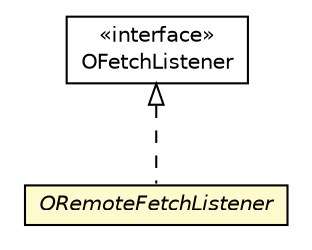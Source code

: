 #!/usr/local/bin/dot
#
# Class diagram 
# Generated by UMLGraph version R5_6-24-gf6e263 (http://www.umlgraph.org/)
#

digraph G {
	edge [fontname="Helvetica",fontsize=10,labelfontname="Helvetica",labelfontsize=10];
	node [fontname="Helvetica",fontsize=10,shape=plaintext];
	nodesep=0.25;
	ranksep=0.5;
	// com.orientechnologies.orient.core.fetch.OFetchListener
	c5508599 [label=<<table title="com.orientechnologies.orient.core.fetch.OFetchListener" border="0" cellborder="1" cellspacing="0" cellpadding="2" port="p" href="../OFetchListener.html">
		<tr><td><table border="0" cellspacing="0" cellpadding="1">
<tr><td align="center" balign="center"> &#171;interface&#187; </td></tr>
<tr><td align="center" balign="center"> OFetchListener </td></tr>
		</table></td></tr>
		</table>>, URL="../OFetchListener.html", fontname="Helvetica", fontcolor="black", fontsize=10.0];
	// com.orientechnologies.orient.core.fetch.remote.ORemoteFetchListener
	c5508603 [label=<<table title="com.orientechnologies.orient.core.fetch.remote.ORemoteFetchListener" border="0" cellborder="1" cellspacing="0" cellpadding="2" port="p" bgcolor="lemonChiffon" href="./ORemoteFetchListener.html">
		<tr><td><table border="0" cellspacing="0" cellpadding="1">
<tr><td align="center" balign="center"><font face="Helvetica-Oblique"> ORemoteFetchListener </font></td></tr>
		</table></td></tr>
		</table>>, URL="./ORemoteFetchListener.html", fontname="Helvetica", fontcolor="black", fontsize=10.0];
	//com.orientechnologies.orient.core.fetch.remote.ORemoteFetchListener implements com.orientechnologies.orient.core.fetch.OFetchListener
	c5508599:p -> c5508603:p [dir=back,arrowtail=empty,style=dashed];
}

